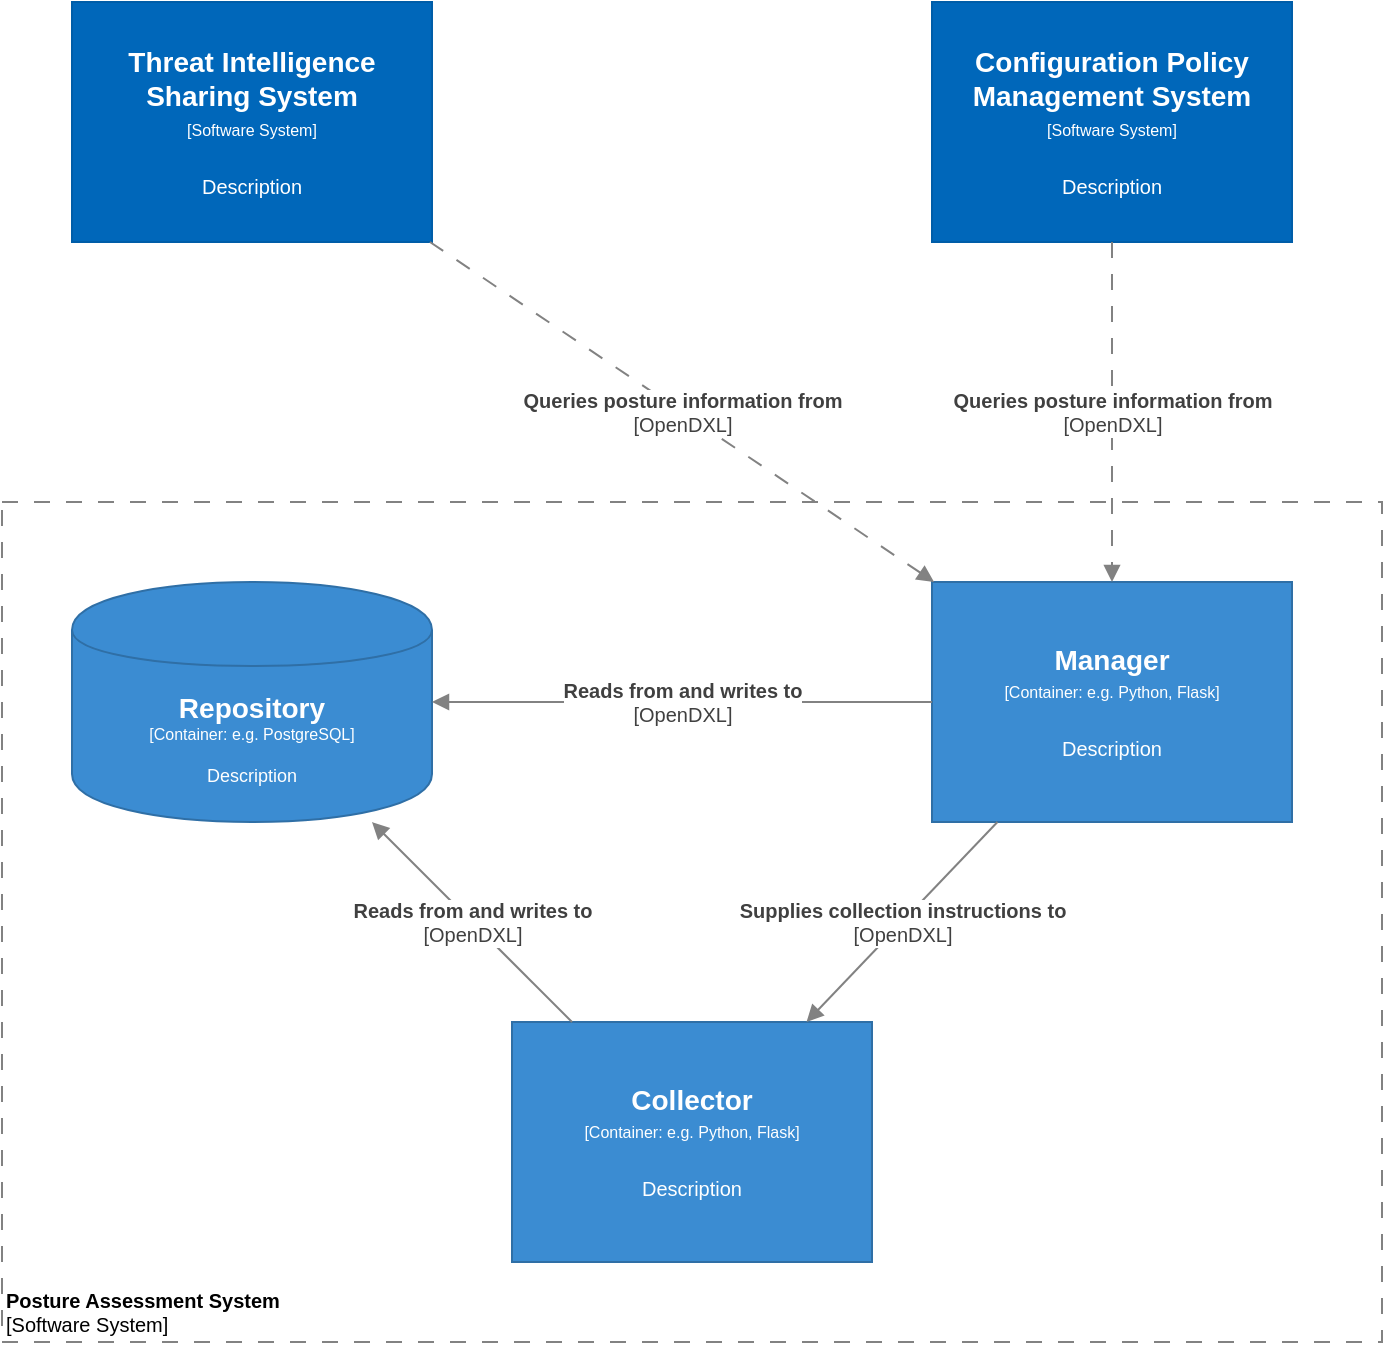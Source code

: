 <mxfile version="13.7.9" type="device"><diagram id="rPR-BGPQ2j7TKinSsuZv" name="Page-1"><mxGraphModel dx="1106" dy="830" grid="1" gridSize="10" guides="1" tooltips="1" connect="1" arrows="1" fold="1" page="1" pageScale="1" pageWidth="850" pageHeight="1100" math="0" shadow="0"><root><mxCell id="0"/><mxCell id="1" parent="0"/><object label="&lt;font style=&quot;font-size: 10px&quot;&gt;&lt;b&gt;Posture Assessment System&lt;/b&gt;&lt;br style=&quot;font-size: 10px&quot;&gt;[Software System]&lt;/font&gt;" placeholders="1" name="Software System Name" id="pnzysuqJV78NnzisHxpP-7"><mxCell style="rounded=0;whiteSpace=wrap;html=1;strokeColor=#828282;fillColor=none;fontColor=#000000;align=left;labelPosition=center;verticalLabelPosition=middle;verticalAlign=bottom;dashed=1;strokeWidth=1;perimeterSpacing=0;spacing=2;spacingTop=0;fontSize=10;dashPattern=8 8;" vertex="1" parent="1"><mxGeometry x="50" y="280" width="690" height="420" as="geometry"/></mxCell></object><object label="&lt;div&gt;&lt;span style=&quot;font-size: 14px&quot;&gt;&lt;b&gt;Manager&lt;/b&gt;&lt;/span&gt;&lt;/div&gt;&lt;div&gt;&lt;span style=&quot;font-size: 8px&quot;&gt;[Container: %technology%]&lt;/span&gt;&lt;/div&gt;&lt;div&gt;&lt;span style=&quot;font-size: 8px&quot;&gt;&lt;br&gt;&lt;/span&gt;&lt;/div&gt;&lt;div&gt;&lt;font size=&quot;1&quot;&gt;%description%&lt;/font&gt;&lt;/div&gt;" placeholders="1" name="Container Name" technology="e.g. Python, Flask" description="Description" id="pnzysuqJV78NnzisHxpP-1"><mxCell style="rounded=0;whiteSpace=wrap;html=1;fillColor=#3B8CD2;fontColor=#FFFFFF;strokeColor=#2F6FA6;resizable=0;" vertex="1" parent="1"><mxGeometry x="515" y="320" width="180" height="120" as="geometry"/></mxCell></object><object label="&lt;div&gt;&lt;span style=&quot;font-size: 14px&quot;&gt;&lt;b&gt;Collector&lt;/b&gt;&lt;/span&gt;&lt;/div&gt;&lt;div&gt;&lt;span style=&quot;font-size: 8px&quot;&gt;[Container: %technology%]&lt;/span&gt;&lt;br&gt;&lt;/div&gt;&lt;div&gt;&lt;span style=&quot;font-size: 8px&quot;&gt;&lt;br&gt;&lt;/span&gt;&lt;/div&gt;&lt;div&gt;&lt;font size=&quot;1&quot;&gt;%description%&lt;/font&gt;&lt;/div&gt;" placeholders="1" name="Container Name" technology="e.g. Python, Flask" description="Description" id="pnzysuqJV78NnzisHxpP-2"><mxCell style="rounded=0;whiteSpace=wrap;html=1;fillColor=#3B8CD2;fontColor=#FFFFFF;strokeColor=#2F6FA6;resizable=0;" vertex="1" parent="1"><mxGeometry x="305" y="540" width="180" height="120" as="geometry"/></mxCell></object><object label="&lt;div style=&quot;color: rgb(255 , 255 , 255) ; white-space: normal&quot;&gt;&lt;span style=&quot;font-size: 14px&quot;&gt;&lt;b&gt;Repository&lt;/b&gt;&lt;/span&gt;&lt;/div&gt;&lt;div style=&quot;color: rgb(255 , 255 , 255) ; white-space: normal&quot;&gt;&lt;span style=&quot;font-size: 8px&quot;&gt;[Container: %technology%]&lt;/span&gt;&lt;br&gt;&lt;/div&gt;&lt;div style=&quot;color: rgb(255 , 255 , 255) ; white-space: normal ; font-size: 8px&quot;&gt;&lt;font style=&quot;line-height: 9.6px&quot;&gt;&lt;br&gt;&lt;/font&gt;&lt;/div&gt;&lt;div style=&quot;color: rgb(255 , 255 , 255) ; white-space: normal&quot;&gt;%description%&lt;/div&gt;" placeholders="1" name="Container Name" description="Description" technology="e.g. PostgreSQL" id="pnzysuqJV78NnzisHxpP-4"><mxCell style="shape=cylinder;whiteSpace=wrap;html=1;boundedLbl=1;backgroundOutline=1;strokeColor=#2F6FA6;strokeWidth=1;fillColor=#3B8CD2;fontSize=9;fontColor=#000000;align=center;resizable=0;" vertex="1" parent="1"><mxGeometry x="85" y="320" width="180" height="120" as="geometry"/></mxCell></object><object label="&lt;span style=&quot;font-size: 10px&quot;&gt;&lt;b&gt;Supplies collection instructions to&lt;br&gt;&lt;/b&gt;[OpenDXL]&lt;br&gt;&lt;/span&gt;" placeholders="1" name="Data Flow Item Name" technology="HTTP" id="pnzysuqJV78NnzisHxpP-8"><mxCell style="endArrow=block;html=1;fontSize=10;fontColor=#404040;strokeWidth=1;endFill=1;strokeColor=#828282;elbow=vertical;" edge="1" parent="1" source="pnzysuqJV78NnzisHxpP-1" target="pnzysuqJV78NnzisHxpP-2"><mxGeometry width="50" height="50" relative="1" as="geometry"><mxPoint x="365" y="210" as="sourcePoint"/><mxPoint x="565" y="210" as="targetPoint"/></mxGeometry></mxCell></object><object label="&lt;span style=&quot;font-size: 10px&quot;&gt;&lt;b&gt;Reads from and writes to&lt;br&gt;&lt;/b&gt;[OpenDXL]&lt;br&gt;&lt;/span&gt;" placeholders="1" name="Data Flow Item Name" technology="HTTP" id="pnzysuqJV78NnzisHxpP-9"><mxCell style="endArrow=block;html=1;fontSize=10;fontColor=#404040;strokeWidth=1;endFill=1;strokeColor=#828282;elbow=vertical;" edge="1" parent="1" source="pnzysuqJV78NnzisHxpP-2" target="pnzysuqJV78NnzisHxpP-4"><mxGeometry width="50" height="50" relative="1" as="geometry"><mxPoint x="395" y="390" as="sourcePoint"/><mxPoint x="595" y="390" as="targetPoint"/></mxGeometry></mxCell></object><object label="&lt;span style=&quot;font-size: 10px&quot;&gt;&lt;b&gt;Reads from and writes to&lt;/b&gt;&lt;br&gt;[OpenDXL]&lt;br&gt;&lt;/span&gt;" placeholders="1" name="Data Flow Item Name" technology="HTTP" id="pnzysuqJV78NnzisHxpP-10"><mxCell style="endArrow=block;html=1;fontSize=10;fontColor=#404040;strokeWidth=1;endFill=1;strokeColor=#828282;elbow=vertical;entryX=1;entryY=0.5;entryDx=0;entryDy=0;" edge="1" parent="1" source="pnzysuqJV78NnzisHxpP-1" target="pnzysuqJV78NnzisHxpP-4"><mxGeometry width="50" height="50" relative="1" as="geometry"><mxPoint x="295" y="370" as="sourcePoint"/><mxPoint x="495" y="370" as="targetPoint"/></mxGeometry></mxCell></object><object label="&lt;div&gt;&lt;span style=&quot;font-size: 14px&quot;&gt;&lt;b&gt;Threat Intelligence Sharing System&lt;/b&gt;&lt;/span&gt;&lt;/div&gt;&lt;div&gt;&lt;span style=&quot;font-size: 8px&quot;&gt;[Software System]&lt;/span&gt;&lt;/div&gt;&lt;div&gt;&lt;span style=&quot;font-size: 8px&quot;&gt;&lt;br&gt;&lt;/span&gt;&lt;/div&gt;&lt;div&gt;&lt;font size=&quot;1&quot;&gt;%description%&lt;/font&gt;&lt;/div&gt;" placeholders="1" name="Software System Name" description="Description" id="pnzysuqJV78NnzisHxpP-11"><mxCell style="rounded=0;whiteSpace=wrap;html=1;fillColor=#0067BA;fontColor=#FFFFFF;strokeColor=#005DA8;resizable=0;" vertex="1" parent="1"><mxGeometry x="85" y="30" width="180" height="120" as="geometry"/></mxCell></object><object label="&lt;b&gt;Queries posture information from&lt;/b&gt;&lt;br style=&quot;font-size: 10px&quot;&gt;[OpenDXL]" placeholders="1" name="Dependency Operation Name" technology="JDBC" id="pnzysuqJV78NnzisHxpP-17"><mxCell style="endArrow=block;html=1;fontSize=10;fontColor=#404040;strokeWidth=1;endFill=1;dashed=1;dashPattern=8 8;strokeColor=#828282;elbow=vertical;" edge="1" parent="1" source="pnzysuqJV78NnzisHxpP-11" target="pnzysuqJV78NnzisHxpP-1"><mxGeometry width="50" height="50" relative="1" as="geometry"><mxPoint x="540" y="100" as="sourcePoint"/><mxPoint x="740" y="100" as="targetPoint"/></mxGeometry></mxCell></object><object label="&lt;div&gt;&lt;span style=&quot;font-size: 14px&quot;&gt;&lt;b&gt;Configuration Policy Management System&lt;/b&gt;&lt;/span&gt;&lt;/div&gt;&lt;div&gt;&lt;span style=&quot;font-size: 8px&quot;&gt;[Software System]&lt;/span&gt;&lt;br&gt;&lt;/div&gt;&lt;div&gt;&lt;span style=&quot;font-size: 8px&quot;&gt;&lt;br&gt;&lt;/span&gt;&lt;/div&gt;&lt;div&gt;&lt;font size=&quot;1&quot;&gt;%description%&lt;/font&gt;&lt;/div&gt;" placeholders="1" name="Software System Name" description="Description" id="pnzysuqJV78NnzisHxpP-20"><mxCell style="rounded=0;whiteSpace=wrap;html=1;fillColor=#0067BA;fontColor=#FFFFFF;strokeColor=#005DA8;resizable=0;" vertex="1" parent="1"><mxGeometry x="515" y="30" width="180" height="120" as="geometry"/></mxCell></object><object label="&lt;b&gt;Queries posture information from&lt;/b&gt;&lt;br style=&quot;font-size: 10px&quot;&gt;[OpenDXL]" placeholders="1" name="Dependency Operation Name" technology="JDBC" id="pnzysuqJV78NnzisHxpP-21"><mxCell style="endArrow=block;html=1;fontSize=10;fontColor=#404040;strokeWidth=1;endFill=1;dashed=1;dashPattern=8 8;strokeColor=#828282;elbow=vertical;" edge="1" parent="1" source="pnzysuqJV78NnzisHxpP-20" target="pnzysuqJV78NnzisHxpP-1"><mxGeometry width="50" height="50" relative="1" as="geometry"><mxPoint x="410.455" y="160" as="sourcePoint"/><mxPoint x="544.545" y="260" as="targetPoint"/></mxGeometry></mxCell></object></root></mxGraphModel></diagram></mxfile>
